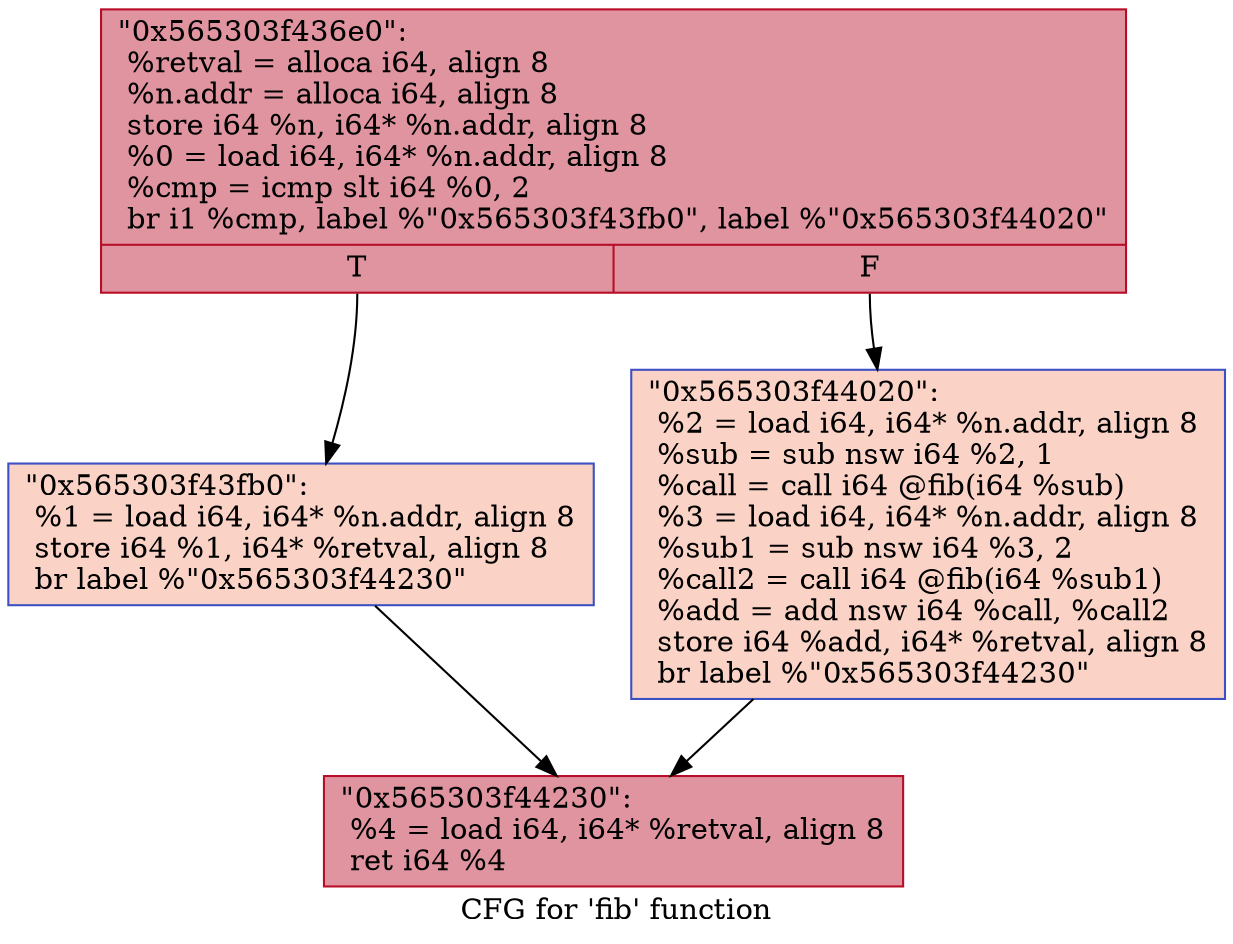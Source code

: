 digraph "CFG for 'fib' function" {
	label="CFG for 'fib' function";

	Node0x565303f436e0 [shape=record,color="#b70d28ff", style=filled, fillcolor="#b70d2870",label="{\"0x565303f436e0\":\l  %retval = alloca i64, align 8\l  %n.addr = alloca i64, align 8\l  store i64 %n, i64* %n.addr, align 8\l  %0 = load i64, i64* %n.addr, align 8\l  %cmp = icmp slt i64 %0, 2\l  br i1 %cmp, label %\"0x565303f43fb0\", label %\"0x565303f44020\"\l|{<s0>T|<s1>F}}"];
	Node0x565303f436e0:s0 -> Node0x565303f43fb0;
	Node0x565303f436e0:s1 -> Node0x565303f44020;
	Node0x565303f43fb0 [shape=record,color="#3d50c3ff", style=filled, fillcolor="#f59c7d70",label="{\"0x565303f43fb0\":                                 \l  %1 = load i64, i64* %n.addr, align 8\l  store i64 %1, i64* %retval, align 8\l  br label %\"0x565303f44230\"\l}"];
	Node0x565303f43fb0 -> Node0x565303f44230;
	Node0x565303f44020 [shape=record,color="#3d50c3ff", style=filled, fillcolor="#f59c7d70",label="{\"0x565303f44020\":                                 \l  %2 = load i64, i64* %n.addr, align 8\l  %sub = sub nsw i64 %2, 1\l  %call = call i64 @fib(i64 %sub)\l  %3 = load i64, i64* %n.addr, align 8\l  %sub1 = sub nsw i64 %3, 2\l  %call2 = call i64 @fib(i64 %sub1)\l  %add = add nsw i64 %call, %call2\l  store i64 %add, i64* %retval, align 8\l  br label %\"0x565303f44230\"\l}"];
	Node0x565303f44020 -> Node0x565303f44230;
	Node0x565303f44230 [shape=record,color="#b70d28ff", style=filled, fillcolor="#b70d2870",label="{\"0x565303f44230\":                                 \l  %4 = load i64, i64* %retval, align 8\l  ret i64 %4\l}"];
}

